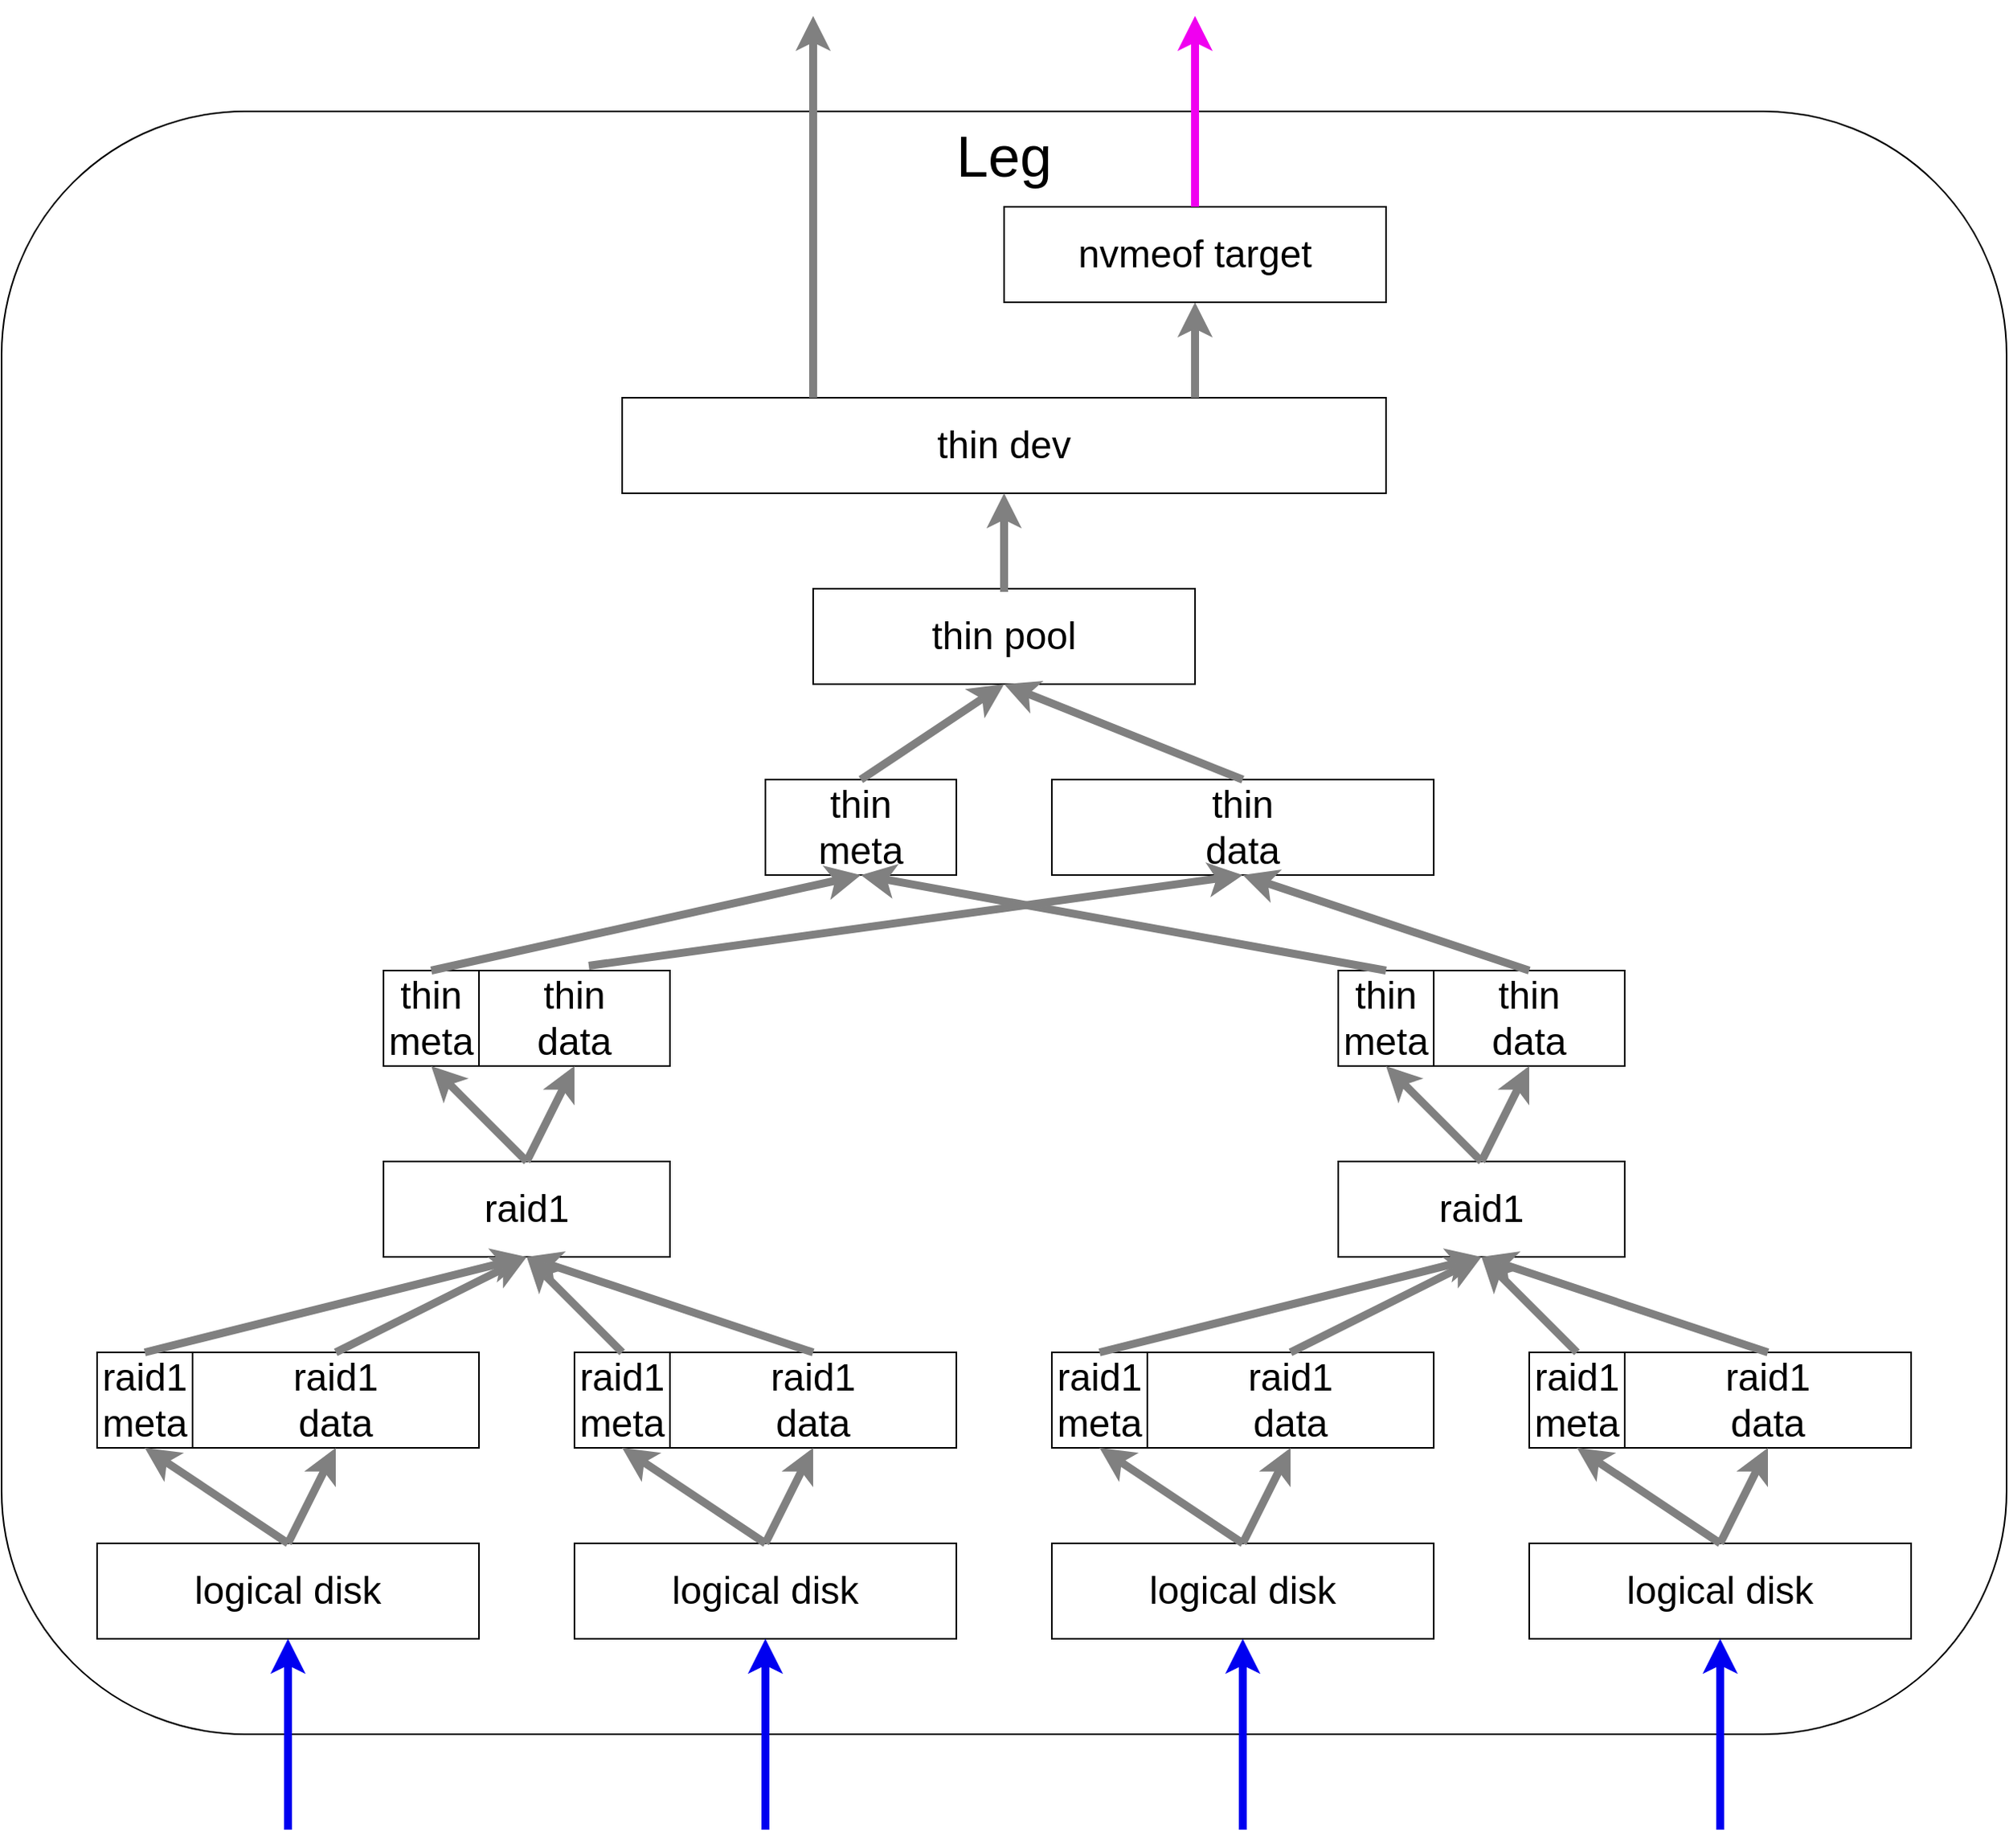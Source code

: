 <mxfile version="23.1.5" type="device">
  <diagram name="Page-1" id="okQUsLcCIn6qNMJXYvbM">
    <mxGraphModel dx="5430" dy="2303" grid="1" gridSize="10" guides="1" tooltips="1" connect="1" arrows="1" fold="1" page="1" pageScale="1" pageWidth="850" pageHeight="1100" math="0" shadow="0">
      <root>
        <mxCell id="0" />
        <mxCell id="1" parent="0" />
        <mxCell id="x1gjESqDVY6kyEeMGUOX-54" value="&lt;font style=&quot;font-size: 36px;&quot;&gt;Leg&lt;/font&gt;" style="rounded=1;whiteSpace=wrap;html=1;verticalAlign=top;" parent="1" vertex="1">
          <mxGeometry x="-2550" y="-160" width="1260" height="1020" as="geometry" />
        </mxCell>
        <mxCell id="x1gjESqDVY6kyEeMGUOX-2" value="&lt;font style=&quot;font-size: 24px;&quot;&gt;logical disk&lt;/font&gt;" style="rounded=0;whiteSpace=wrap;html=1;" parent="1" vertex="1">
          <mxGeometry x="-2490" y="740" width="240" height="60" as="geometry" />
        </mxCell>
        <mxCell id="x1gjESqDVY6kyEeMGUOX-3" value="&lt;font style=&quot;font-size: 24px;&quot;&gt;raid1&lt;/font&gt;" style="rounded=0;whiteSpace=wrap;html=1;" parent="1" vertex="1">
          <mxGeometry x="-2310" y="500" width="180" height="60" as="geometry" />
        </mxCell>
        <mxCell id="x1gjESqDVY6kyEeMGUOX-4" value="&lt;span style=&quot;font-size: 24px;&quot;&gt;raid1&lt;br&gt;meta&lt;br&gt;&lt;/span&gt;" style="rounded=0;whiteSpace=wrap;html=1;" parent="1" vertex="1">
          <mxGeometry x="-2490" y="620" width="60" height="60" as="geometry" />
        </mxCell>
        <mxCell id="x1gjESqDVY6kyEeMGUOX-5" value="&lt;font style=&quot;font-size: 24px;&quot;&gt;raid1&lt;br&gt;data&lt;br&gt;&lt;/font&gt;" style="rounded=0;whiteSpace=wrap;html=1;" parent="1" vertex="1">
          <mxGeometry x="-2430" y="620" width="180" height="60" as="geometry" />
        </mxCell>
        <mxCell id="x1gjESqDVY6kyEeMGUOX-6" value="&lt;font style=&quot;font-size: 24px;&quot;&gt;logical disk&lt;/font&gt;" style="rounded=0;whiteSpace=wrap;html=1;" parent="1" vertex="1">
          <mxGeometry x="-2190" y="740" width="240" height="60" as="geometry" />
        </mxCell>
        <mxCell id="x1gjESqDVY6kyEeMGUOX-7" value="&lt;span style=&quot;font-size: 24px;&quot;&gt;raid1&lt;br&gt;meta&lt;br&gt;&lt;/span&gt;" style="rounded=0;whiteSpace=wrap;html=1;" parent="1" vertex="1">
          <mxGeometry x="-2190" y="620" width="60" height="60" as="geometry" />
        </mxCell>
        <mxCell id="x1gjESqDVY6kyEeMGUOX-8" value="&lt;font style=&quot;font-size: 24px;&quot;&gt;raid1&lt;br&gt;data&lt;br&gt;&lt;/font&gt;" style="rounded=0;whiteSpace=wrap;html=1;" parent="1" vertex="1">
          <mxGeometry x="-2130" y="620" width="180" height="60" as="geometry" />
        </mxCell>
        <mxCell id="x1gjESqDVY6kyEeMGUOX-9" value="&lt;font style=&quot;font-size: 24px;&quot;&gt;logical disk&lt;/font&gt;" style="rounded=0;whiteSpace=wrap;html=1;" parent="1" vertex="1">
          <mxGeometry x="-1890" y="740" width="240" height="60" as="geometry" />
        </mxCell>
        <mxCell id="x1gjESqDVY6kyEeMGUOX-10" value="&lt;font style=&quot;font-size: 24px;&quot;&gt;raid1&lt;/font&gt;" style="rounded=0;whiteSpace=wrap;html=1;" parent="1" vertex="1">
          <mxGeometry x="-1710" y="500" width="180" height="60" as="geometry" />
        </mxCell>
        <mxCell id="x1gjESqDVY6kyEeMGUOX-11" value="&lt;span style=&quot;font-size: 24px;&quot;&gt;raid1&lt;br&gt;meta&lt;br&gt;&lt;/span&gt;" style="rounded=0;whiteSpace=wrap;html=1;" parent="1" vertex="1">
          <mxGeometry x="-1890" y="620" width="60" height="60" as="geometry" />
        </mxCell>
        <mxCell id="x1gjESqDVY6kyEeMGUOX-12" value="&lt;font style=&quot;font-size: 24px;&quot;&gt;raid1&lt;br&gt;data&lt;br&gt;&lt;/font&gt;" style="rounded=0;whiteSpace=wrap;html=1;" parent="1" vertex="1">
          <mxGeometry x="-1830" y="620" width="180" height="60" as="geometry" />
        </mxCell>
        <mxCell id="x1gjESqDVY6kyEeMGUOX-13" value="&lt;font style=&quot;font-size: 24px;&quot;&gt;logical disk&lt;/font&gt;" style="rounded=0;whiteSpace=wrap;html=1;" parent="1" vertex="1">
          <mxGeometry x="-1590" y="740" width="240" height="60" as="geometry" />
        </mxCell>
        <mxCell id="x1gjESqDVY6kyEeMGUOX-14" value="&lt;span style=&quot;font-size: 24px;&quot;&gt;raid1&lt;br&gt;meta&lt;br&gt;&lt;/span&gt;" style="rounded=0;whiteSpace=wrap;html=1;" parent="1" vertex="1">
          <mxGeometry x="-1590" y="620" width="60" height="60" as="geometry" />
        </mxCell>
        <mxCell id="x1gjESqDVY6kyEeMGUOX-15" value="&lt;font style=&quot;font-size: 24px;&quot;&gt;raid1&lt;br&gt;data&lt;br&gt;&lt;/font&gt;" style="rounded=0;whiteSpace=wrap;html=1;" parent="1" vertex="1">
          <mxGeometry x="-1530" y="620" width="180" height="60" as="geometry" />
        </mxCell>
        <mxCell id="x1gjESqDVY6kyEeMGUOX-16" value="&lt;font style=&quot;font-size: 24px;&quot;&gt;thin&lt;br&gt;meta&lt;br&gt;&lt;/font&gt;" style="rounded=0;whiteSpace=wrap;html=1;" parent="1" vertex="1">
          <mxGeometry x="-2310" y="380" width="60" height="60" as="geometry" />
        </mxCell>
        <mxCell id="x1gjESqDVY6kyEeMGUOX-17" value="&lt;font style=&quot;font-size: 24px;&quot;&gt;thin&lt;br&gt;data&lt;br&gt;&lt;/font&gt;" style="rounded=0;whiteSpace=wrap;html=1;" parent="1" vertex="1">
          <mxGeometry x="-2250" y="380" width="120" height="60" as="geometry" />
        </mxCell>
        <mxCell id="x1gjESqDVY6kyEeMGUOX-18" value="&lt;font style=&quot;font-size: 24px;&quot;&gt;thin&lt;br&gt;meta&lt;br&gt;&lt;/font&gt;" style="rounded=0;whiteSpace=wrap;html=1;" parent="1" vertex="1">
          <mxGeometry x="-1710" y="380" width="60" height="60" as="geometry" />
        </mxCell>
        <mxCell id="x1gjESqDVY6kyEeMGUOX-19" value="&lt;font style=&quot;font-size: 24px;&quot;&gt;thin&lt;br&gt;data&lt;br&gt;&lt;/font&gt;" style="rounded=0;whiteSpace=wrap;html=1;" parent="1" vertex="1">
          <mxGeometry x="-1650" y="380" width="120" height="60" as="geometry" />
        </mxCell>
        <mxCell id="x1gjESqDVY6kyEeMGUOX-20" value="&lt;font style=&quot;font-size: 24px;&quot;&gt;thin&lt;br&gt;meta&lt;br&gt;&lt;/font&gt;" style="rounded=0;whiteSpace=wrap;html=1;" parent="1" vertex="1">
          <mxGeometry x="-2070" y="260" width="120" height="60" as="geometry" />
        </mxCell>
        <mxCell id="x1gjESqDVY6kyEeMGUOX-21" value="&lt;font style=&quot;font-size: 24px;&quot;&gt;thin&lt;br&gt;data&lt;br&gt;&lt;/font&gt;" style="rounded=0;whiteSpace=wrap;html=1;" parent="1" vertex="1">
          <mxGeometry x="-1890" y="260" width="240" height="60" as="geometry" />
        </mxCell>
        <mxCell id="x1gjESqDVY6kyEeMGUOX-22" value="&lt;font style=&quot;font-size: 24px;&quot;&gt;thin pool&lt;br&gt;&lt;/font&gt;" style="rounded=0;whiteSpace=wrap;html=1;" parent="1" vertex="1">
          <mxGeometry x="-2040" y="140" width="240" height="60" as="geometry" />
        </mxCell>
        <mxCell id="x1gjESqDVY6kyEeMGUOX-23" value="&lt;font style=&quot;font-size: 24px;&quot;&gt;thin dev&lt;br&gt;&lt;/font&gt;" style="rounded=0;whiteSpace=wrap;html=1;" parent="1" vertex="1">
          <mxGeometry x="-2160" y="20" width="480" height="60" as="geometry" />
        </mxCell>
        <mxCell id="x1gjESqDVY6kyEeMGUOX-25" value="" style="endArrow=classic;html=1;rounded=0;strokeWidth=5;strokeColor=#808080;exitX=0.5;exitY=0;exitDx=0;exitDy=0;entryX=0.5;entryY=1;entryDx=0;entryDy=0;" parent="1" source="x1gjESqDVY6kyEeMGUOX-16" target="x1gjESqDVY6kyEeMGUOX-20" edge="1">
          <mxGeometry width="50" height="50" relative="1" as="geometry">
            <mxPoint x="-2260" y="350" as="sourcePoint" />
            <mxPoint x="-2210" y="300" as="targetPoint" />
          </mxGeometry>
        </mxCell>
        <mxCell id="x1gjESqDVY6kyEeMGUOX-26" value="" style="endArrow=classic;html=1;rounded=0;strokeWidth=5;strokeColor=#808080;exitX=0.5;exitY=0;exitDx=0;exitDy=0;entryX=0.5;entryY=1;entryDx=0;entryDy=0;" parent="1" source="x1gjESqDVY6kyEeMGUOX-3" target="x1gjESqDVY6kyEeMGUOX-17" edge="1">
          <mxGeometry width="50" height="50" relative="1" as="geometry">
            <mxPoint x="-2070" y="480" as="sourcePoint" />
            <mxPoint x="-2020" y="430" as="targetPoint" />
          </mxGeometry>
        </mxCell>
        <mxCell id="x1gjESqDVY6kyEeMGUOX-27" value="" style="endArrow=classic;html=1;rounded=0;strokeWidth=5;strokeColor=#808080;exitX=0.5;exitY=0;exitDx=0;exitDy=0;entryX=0.5;entryY=1;entryDx=0;entryDy=0;" parent="1" source="x1gjESqDVY6kyEeMGUOX-18" target="x1gjESqDVY6kyEeMGUOX-20" edge="1">
          <mxGeometry width="50" height="50" relative="1" as="geometry">
            <mxPoint x="-1980" y="420" as="sourcePoint" />
            <mxPoint x="-1930" y="370" as="targetPoint" />
          </mxGeometry>
        </mxCell>
        <mxCell id="x1gjESqDVY6kyEeMGUOX-28" value="" style="endArrow=classic;html=1;rounded=0;strokeWidth=5;strokeColor=#808080;exitX=0.575;exitY=-0.05;exitDx=0;exitDy=0;exitPerimeter=0;entryX=0.5;entryY=1;entryDx=0;entryDy=0;" parent="1" source="x1gjESqDVY6kyEeMGUOX-17" target="x1gjESqDVY6kyEeMGUOX-21" edge="1">
          <mxGeometry width="50" height="50" relative="1" as="geometry">
            <mxPoint x="-1960" y="400" as="sourcePoint" />
            <mxPoint x="-1910" y="350" as="targetPoint" />
          </mxGeometry>
        </mxCell>
        <mxCell id="x1gjESqDVY6kyEeMGUOX-29" value="" style="endArrow=classic;html=1;rounded=0;strokeWidth=5;strokeColor=#808080;exitX=0.5;exitY=0;exitDx=0;exitDy=0;entryX=0.5;entryY=1;entryDx=0;entryDy=0;" parent="1" source="x1gjESqDVY6kyEeMGUOX-19" target="x1gjESqDVY6kyEeMGUOX-21" edge="1">
          <mxGeometry width="50" height="50" relative="1" as="geometry">
            <mxPoint x="-1430" y="410" as="sourcePoint" />
            <mxPoint x="-1380" y="360" as="targetPoint" />
          </mxGeometry>
        </mxCell>
        <mxCell id="x1gjESqDVY6kyEeMGUOX-30" value="" style="endArrow=classic;html=1;rounded=0;strokeWidth=5;strokeColor=#808080;exitX=0.5;exitY=0;exitDx=0;exitDy=0;entryX=0.5;entryY=1;entryDx=0;entryDy=0;" parent="1" source="x1gjESqDVY6kyEeMGUOX-2" target="x1gjESqDVY6kyEeMGUOX-5" edge="1">
          <mxGeometry width="50" height="50" relative="1" as="geometry">
            <mxPoint x="-2130" y="910" as="sourcePoint" />
            <mxPoint x="-2080" y="860" as="targetPoint" />
          </mxGeometry>
        </mxCell>
        <mxCell id="x1gjESqDVY6kyEeMGUOX-31" value="" style="endArrow=classic;html=1;rounded=0;strokeWidth=5;strokeColor=#808080;exitX=0.5;exitY=0;exitDx=0;exitDy=0;entryX=0.5;entryY=1;entryDx=0;entryDy=0;" parent="1" source="x1gjESqDVY6kyEeMGUOX-4" target="x1gjESqDVY6kyEeMGUOX-3" edge="1">
          <mxGeometry width="50" height="50" relative="1" as="geometry">
            <mxPoint x="-2420" y="550" as="sourcePoint" />
            <mxPoint x="-2370" y="500" as="targetPoint" />
          </mxGeometry>
        </mxCell>
        <mxCell id="x1gjESqDVY6kyEeMGUOX-32" value="" style="endArrow=classic;html=1;rounded=0;strokeWidth=5;strokeColor=#808080;exitX=0.5;exitY=0;exitDx=0;exitDy=0;entryX=0.5;entryY=1;entryDx=0;entryDy=0;" parent="1" source="x1gjESqDVY6kyEeMGUOX-10" target="x1gjESqDVY6kyEeMGUOX-18" edge="1">
          <mxGeometry width="50" height="50" relative="1" as="geometry">
            <mxPoint x="-1420" y="500" as="sourcePoint" />
            <mxPoint x="-1370" y="450" as="targetPoint" />
          </mxGeometry>
        </mxCell>
        <mxCell id="x1gjESqDVY6kyEeMGUOX-33" value="" style="endArrow=classic;html=1;rounded=0;strokeWidth=5;strokeColor=#808080;entryX=0.5;entryY=1;entryDx=0;entryDy=0;exitX=0.5;exitY=0;exitDx=0;exitDy=0;" parent="1" source="x1gjESqDVY6kyEeMGUOX-10" target="x1gjESqDVY6kyEeMGUOX-19" edge="1">
          <mxGeometry width="50" height="50" relative="1" as="geometry">
            <mxPoint x="-1390" y="510" as="sourcePoint" />
            <mxPoint x="-1340" y="460" as="targetPoint" />
          </mxGeometry>
        </mxCell>
        <mxCell id="x1gjESqDVY6kyEeMGUOX-34" value="" style="endArrow=classic;html=1;rounded=0;strokeWidth=5;strokeColor=#808080;exitX=0.5;exitY=0;exitDx=0;exitDy=0;entryX=0.5;entryY=1;entryDx=0;entryDy=0;" parent="1" source="x1gjESqDVY6kyEeMGUOX-3" target="x1gjESqDVY6kyEeMGUOX-16" edge="1">
          <mxGeometry width="50" height="50" relative="1" as="geometry">
            <mxPoint x="-2380" y="510" as="sourcePoint" />
            <mxPoint x="-2330" y="460" as="targetPoint" />
          </mxGeometry>
        </mxCell>
        <mxCell id="x1gjESqDVY6kyEeMGUOX-35" value="" style="endArrow=classic;html=1;rounded=0;strokeWidth=5;strokeColor=#808080;exitX=0.5;exitY=0.033;exitDx=0;exitDy=0;exitPerimeter=0;entryX=0.5;entryY=1;entryDx=0;entryDy=0;" parent="1" source="x1gjESqDVY6kyEeMGUOX-22" target="x1gjESqDVY6kyEeMGUOX-23" edge="1">
          <mxGeometry width="50" height="50" relative="1" as="geometry">
            <mxPoint x="-1765" y="170" as="sourcePoint" />
            <mxPoint x="-1715" y="120" as="targetPoint" />
          </mxGeometry>
        </mxCell>
        <mxCell id="x1gjESqDVY6kyEeMGUOX-36" value="" style="endArrow=classic;html=1;rounded=0;strokeWidth=5;strokeColor=#808080;exitX=0.5;exitY=0;exitDx=0;exitDy=0;entryX=0.5;entryY=1;entryDx=0;entryDy=0;" parent="1" source="x1gjESqDVY6kyEeMGUOX-21" target="x1gjESqDVY6kyEeMGUOX-22" edge="1">
          <mxGeometry width="50" height="50" relative="1" as="geometry">
            <mxPoint x="-1630" y="220" as="sourcePoint" />
            <mxPoint x="-1580" y="170" as="targetPoint" />
          </mxGeometry>
        </mxCell>
        <mxCell id="x1gjESqDVY6kyEeMGUOX-37" value="" style="endArrow=classic;html=1;rounded=0;strokeWidth=5;strokeColor=#808080;exitX=0.5;exitY=0;exitDx=0;exitDy=0;entryX=0.5;entryY=1;entryDx=0;entryDy=0;" parent="1" source="x1gjESqDVY6kyEeMGUOX-20" target="x1gjESqDVY6kyEeMGUOX-22" edge="1">
          <mxGeometry width="50" height="50" relative="1" as="geometry">
            <mxPoint x="-2150" y="230" as="sourcePoint" />
            <mxPoint x="-2100" y="180" as="targetPoint" />
          </mxGeometry>
        </mxCell>
        <mxCell id="x1gjESqDVY6kyEeMGUOX-39" value="" style="endArrow=classic;html=1;rounded=0;strokeWidth=5;strokeColor=#808080;exitX=0.5;exitY=0;exitDx=0;exitDy=0;entryX=0.5;entryY=1;entryDx=0;entryDy=0;" parent="1" source="x1gjESqDVY6kyEeMGUOX-15" target="x1gjESqDVY6kyEeMGUOX-10" edge="1">
          <mxGeometry width="50" height="50" relative="1" as="geometry">
            <mxPoint x="-1420" y="530" as="sourcePoint" />
            <mxPoint x="-1370" y="480" as="targetPoint" />
          </mxGeometry>
        </mxCell>
        <mxCell id="x1gjESqDVY6kyEeMGUOX-40" value="" style="endArrow=classic;html=1;rounded=0;strokeWidth=5;strokeColor=#808080;exitX=0.5;exitY=0;exitDx=0;exitDy=0;entryX=0.5;entryY=1;entryDx=0;entryDy=0;" parent="1" source="x1gjESqDVY6kyEeMGUOX-14" target="x1gjESqDVY6kyEeMGUOX-10" edge="1">
          <mxGeometry width="50" height="50" relative="1" as="geometry">
            <mxPoint x="-1440" y="540" as="sourcePoint" />
            <mxPoint x="-1390" y="490" as="targetPoint" />
          </mxGeometry>
        </mxCell>
        <mxCell id="x1gjESqDVY6kyEeMGUOX-41" value="" style="endArrow=classic;html=1;rounded=0;strokeWidth=5;strokeColor=#808080;exitX=0.5;exitY=0;exitDx=0;exitDy=0;entryX=0.5;entryY=1;entryDx=0;entryDy=0;" parent="1" source="x1gjESqDVY6kyEeMGUOX-12" target="x1gjESqDVY6kyEeMGUOX-10" edge="1">
          <mxGeometry width="50" height="50" relative="1" as="geometry">
            <mxPoint x="-1540" y="575" as="sourcePoint" />
            <mxPoint x="-1490" y="525" as="targetPoint" />
          </mxGeometry>
        </mxCell>
        <mxCell id="x1gjESqDVY6kyEeMGUOX-42" value="" style="endArrow=classic;html=1;rounded=0;strokeWidth=5;strokeColor=#808080;exitX=0.5;exitY=0;exitDx=0;exitDy=0;entryX=0.5;entryY=1;entryDx=0;entryDy=0;" parent="1" source="x1gjESqDVY6kyEeMGUOX-11" target="x1gjESqDVY6kyEeMGUOX-10" edge="1">
          <mxGeometry width="50" height="50" relative="1" as="geometry">
            <mxPoint x="-1870" y="590" as="sourcePoint" />
            <mxPoint x="-1820" y="540" as="targetPoint" />
          </mxGeometry>
        </mxCell>
        <mxCell id="x1gjESqDVY6kyEeMGUOX-43" value="" style="endArrow=classic;html=1;rounded=0;strokeWidth=5;strokeColor=#808080;exitX=0.5;exitY=0;exitDx=0;exitDy=0;entryX=0.5;entryY=1;entryDx=0;entryDy=0;" parent="1" source="x1gjESqDVY6kyEeMGUOX-8" target="x1gjESqDVY6kyEeMGUOX-3" edge="1">
          <mxGeometry width="50" height="50" relative="1" as="geometry">
            <mxPoint x="-2000" y="560" as="sourcePoint" />
            <mxPoint x="-1950" y="510" as="targetPoint" />
          </mxGeometry>
        </mxCell>
        <mxCell id="x1gjESqDVY6kyEeMGUOX-44" value="" style="endArrow=classic;html=1;rounded=0;strokeWidth=5;strokeColor=#808080;exitX=0.5;exitY=0;exitDx=0;exitDy=0;entryX=0.5;entryY=1;entryDx=0;entryDy=0;" parent="1" source="x1gjESqDVY6kyEeMGUOX-7" target="x1gjESqDVY6kyEeMGUOX-3" edge="1">
          <mxGeometry width="50" height="50" relative="1" as="geometry">
            <mxPoint x="-2030" y="555" as="sourcePoint" />
            <mxPoint x="-1980" y="505" as="targetPoint" />
          </mxGeometry>
        </mxCell>
        <mxCell id="x1gjESqDVY6kyEeMGUOX-45" value="" style="endArrow=classic;html=1;rounded=0;strokeWidth=5;strokeColor=#808080;exitX=0.5;exitY=0;exitDx=0;exitDy=0;entryX=0.5;entryY=1;entryDx=0;entryDy=0;" parent="1" source="x1gjESqDVY6kyEeMGUOX-5" target="x1gjESqDVY6kyEeMGUOX-3" edge="1">
          <mxGeometry width="50" height="50" relative="1" as="geometry">
            <mxPoint x="-1980" y="575" as="sourcePoint" />
            <mxPoint x="-1930" y="525" as="targetPoint" />
          </mxGeometry>
        </mxCell>
        <mxCell id="x1gjESqDVY6kyEeMGUOX-47" value="" style="endArrow=classic;html=1;rounded=0;strokeWidth=5;strokeColor=#808080;exitX=0.5;exitY=0;exitDx=0;exitDy=0;entryX=0.5;entryY=1;entryDx=0;entryDy=0;" parent="1" source="x1gjESqDVY6kyEeMGUOX-13" target="x1gjESqDVY6kyEeMGUOX-14" edge="1">
          <mxGeometry width="50" height="50" relative="1" as="geometry">
            <mxPoint x="-1325" y="700" as="sourcePoint" />
            <mxPoint x="-1275" y="650" as="targetPoint" />
          </mxGeometry>
        </mxCell>
        <mxCell id="x1gjESqDVY6kyEeMGUOX-48" value="" style="endArrow=classic;html=1;rounded=0;strokeWidth=5;strokeColor=#808080;exitX=0.5;exitY=0;exitDx=0;exitDy=0;entryX=0.5;entryY=1;entryDx=0;entryDy=0;" parent="1" source="x1gjESqDVY6kyEeMGUOX-13" target="x1gjESqDVY6kyEeMGUOX-15" edge="1">
          <mxGeometry width="50" height="50" relative="1" as="geometry">
            <mxPoint x="-1290" y="670" as="sourcePoint" />
            <mxPoint x="-1240" y="620" as="targetPoint" />
          </mxGeometry>
        </mxCell>
        <mxCell id="x1gjESqDVY6kyEeMGUOX-49" value="" style="endArrow=classic;html=1;rounded=0;strokeWidth=5;strokeColor=#808080;entryX=0.5;entryY=1;entryDx=0;entryDy=0;exitX=0.5;exitY=0;exitDx=0;exitDy=0;" parent="1" source="x1gjESqDVY6kyEeMGUOX-9" target="x1gjESqDVY6kyEeMGUOX-11" edge="1">
          <mxGeometry width="50" height="50" relative="1" as="geometry">
            <mxPoint x="-1730" y="930" as="sourcePoint" />
            <mxPoint x="-1650" y="780" as="targetPoint" />
          </mxGeometry>
        </mxCell>
        <mxCell id="x1gjESqDVY6kyEeMGUOX-50" value="" style="endArrow=classic;html=1;rounded=0;strokeWidth=5;strokeColor=#808080;exitX=0.5;exitY=0;exitDx=0;exitDy=0;entryX=0.5;entryY=1;entryDx=0;entryDy=0;" parent="1" source="x1gjESqDVY6kyEeMGUOX-9" target="x1gjESqDVY6kyEeMGUOX-12" edge="1">
          <mxGeometry width="50" height="50" relative="1" as="geometry">
            <mxPoint x="-1360" y="520" as="sourcePoint" />
            <mxPoint x="-1310" y="470" as="targetPoint" />
          </mxGeometry>
        </mxCell>
        <mxCell id="x1gjESqDVY6kyEeMGUOX-51" value="" style="endArrow=classic;html=1;rounded=0;strokeWidth=5;strokeColor=#808080;exitX=0.5;exitY=0;exitDx=0;exitDy=0;entryX=0.5;entryY=1;entryDx=0;entryDy=0;" parent="1" source="x1gjESqDVY6kyEeMGUOX-6" target="x1gjESqDVY6kyEeMGUOX-7" edge="1">
          <mxGeometry width="50" height="50" relative="1" as="geometry">
            <mxPoint x="-2040" y="930" as="sourcePoint" />
            <mxPoint x="-1990" y="880" as="targetPoint" />
          </mxGeometry>
        </mxCell>
        <mxCell id="x1gjESqDVY6kyEeMGUOX-52" value="" style="endArrow=classic;html=1;rounded=0;strokeWidth=5;strokeColor=#808080;exitX=0.5;exitY=0;exitDx=0;exitDy=0;entryX=0.5;entryY=1;entryDx=0;entryDy=0;" parent="1" source="x1gjESqDVY6kyEeMGUOX-6" target="x1gjESqDVY6kyEeMGUOX-8" edge="1">
          <mxGeometry width="50" height="50" relative="1" as="geometry">
            <mxPoint x="-2000" y="930" as="sourcePoint" />
            <mxPoint x="-1950" y="880" as="targetPoint" />
          </mxGeometry>
        </mxCell>
        <mxCell id="x1gjESqDVY6kyEeMGUOX-53" value="" style="endArrow=classic;html=1;rounded=0;strokeWidth=5;strokeColor=#808080;exitX=0.5;exitY=0;exitDx=0;exitDy=0;entryX=0.5;entryY=1;entryDx=0;entryDy=0;" parent="1" source="x1gjESqDVY6kyEeMGUOX-2" target="x1gjESqDVY6kyEeMGUOX-4" edge="1">
          <mxGeometry width="50" height="50" relative="1" as="geometry">
            <mxPoint x="-2390" y="880" as="sourcePoint" />
            <mxPoint x="-2340" y="830" as="targetPoint" />
          </mxGeometry>
        </mxCell>
        <mxCell id="x1gjESqDVY6kyEeMGUOX-56" value="" style="endArrow=classic;html=1;rounded=0;strokeWidth=5;strokeColor=#808080;exitX=0.75;exitY=0;exitDx=0;exitDy=0;entryX=0.5;entryY=1;entryDx=0;entryDy=0;" parent="1" source="x1gjESqDVY6kyEeMGUOX-23" target="x1gjESqDVY6kyEeMGUOX-74" edge="1">
          <mxGeometry width="50" height="50" relative="1" as="geometry">
            <mxPoint x="-640" y="-30" as="sourcePoint" />
            <mxPoint x="-640" y="-250" as="targetPoint" />
          </mxGeometry>
        </mxCell>
        <mxCell id="x1gjESqDVY6kyEeMGUOX-69" value="" style="endArrow=classic;html=1;rounded=0;strokeWidth=5;strokeColor=#0000f0;exitX=0.5;exitY=1;exitDx=0;exitDy=0;entryX=0.5;entryY=0;entryDx=0;entryDy=0;" parent="1" edge="1">
          <mxGeometry width="50" height="50" relative="1" as="geometry">
            <mxPoint x="-1470" y="920" as="sourcePoint" />
            <mxPoint x="-1470" y="800" as="targetPoint" />
          </mxGeometry>
        </mxCell>
        <mxCell id="x1gjESqDVY6kyEeMGUOX-70" value="" style="endArrow=classic;html=1;rounded=0;strokeWidth=5;strokeColor=#0000f0;exitX=0.5;exitY=1;exitDx=0;exitDy=0;entryX=0.5;entryY=0;entryDx=0;entryDy=0;" parent="1" edge="1">
          <mxGeometry width="50" height="50" relative="1" as="geometry">
            <mxPoint x="-2070" y="920" as="sourcePoint" />
            <mxPoint x="-2070" y="800" as="targetPoint" />
          </mxGeometry>
        </mxCell>
        <mxCell id="x1gjESqDVY6kyEeMGUOX-71" value="" style="endArrow=classic;html=1;rounded=0;strokeWidth=5;strokeColor=#0000f0;exitX=0.5;exitY=1;exitDx=0;exitDy=0;entryX=0.5;entryY=0;entryDx=0;entryDy=0;" parent="1" edge="1">
          <mxGeometry width="50" height="50" relative="1" as="geometry">
            <mxPoint x="-2370" y="920" as="sourcePoint" />
            <mxPoint x="-2370" y="800" as="targetPoint" />
          </mxGeometry>
        </mxCell>
        <mxCell id="x1gjESqDVY6kyEeMGUOX-60" value="" style="endArrow=classic;html=1;rounded=0;strokeWidth=5;strokeColor=#0000f0;exitX=0.5;exitY=1;exitDx=0;exitDy=0;entryX=0.5;entryY=0;entryDx=0;entryDy=0;" parent="1" edge="1">
          <mxGeometry width="50" height="50" relative="1" as="geometry">
            <mxPoint x="-1770" y="920" as="sourcePoint" />
            <mxPoint x="-1770" y="800" as="targetPoint" />
          </mxGeometry>
        </mxCell>
        <mxCell id="x1gjESqDVY6kyEeMGUOX-74" value="&lt;font style=&quot;font-size: 24px;&quot;&gt;nvmeof target&lt;br&gt;&lt;/font&gt;" style="rounded=0;whiteSpace=wrap;html=1;" parent="1" vertex="1">
          <mxGeometry x="-1920" y="-100" width="240" height="60" as="geometry" />
        </mxCell>
        <mxCell id="x1gjESqDVY6kyEeMGUOX-76" value="" style="endArrow=classic;html=1;rounded=0;strokeWidth=5;strokeColor=#808080;exitX=0.25;exitY=0;exitDx=0;exitDy=0;entryX=0.5;entryY=0;entryDx=0;entryDy=0;" parent="1" source="x1gjESqDVY6kyEeMGUOX-23" edge="1">
          <mxGeometry width="50" height="50" relative="1" as="geometry">
            <mxPoint x="-2041" y="-80" as="sourcePoint" />
            <mxPoint x="-2040" y="-220" as="targetPoint" />
          </mxGeometry>
        </mxCell>
        <mxCell id="x1gjESqDVY6kyEeMGUOX-82" value="" style="endArrow=classic;html=1;rounded=0;strokeWidth=5;strokeColor=#f000f0;exitX=0.5;exitY=0;exitDx=0;exitDy=0;entryX=0.5;entryY=0;entryDx=0;entryDy=0;" parent="1" source="x1gjESqDVY6kyEeMGUOX-74" edge="1">
          <mxGeometry width="50" height="50" relative="1" as="geometry">
            <mxPoint x="-1585" y="-240" as="sourcePoint" />
            <mxPoint x="-1800" y="-220" as="targetPoint" />
          </mxGeometry>
        </mxCell>
      </root>
    </mxGraphModel>
  </diagram>
</mxfile>
